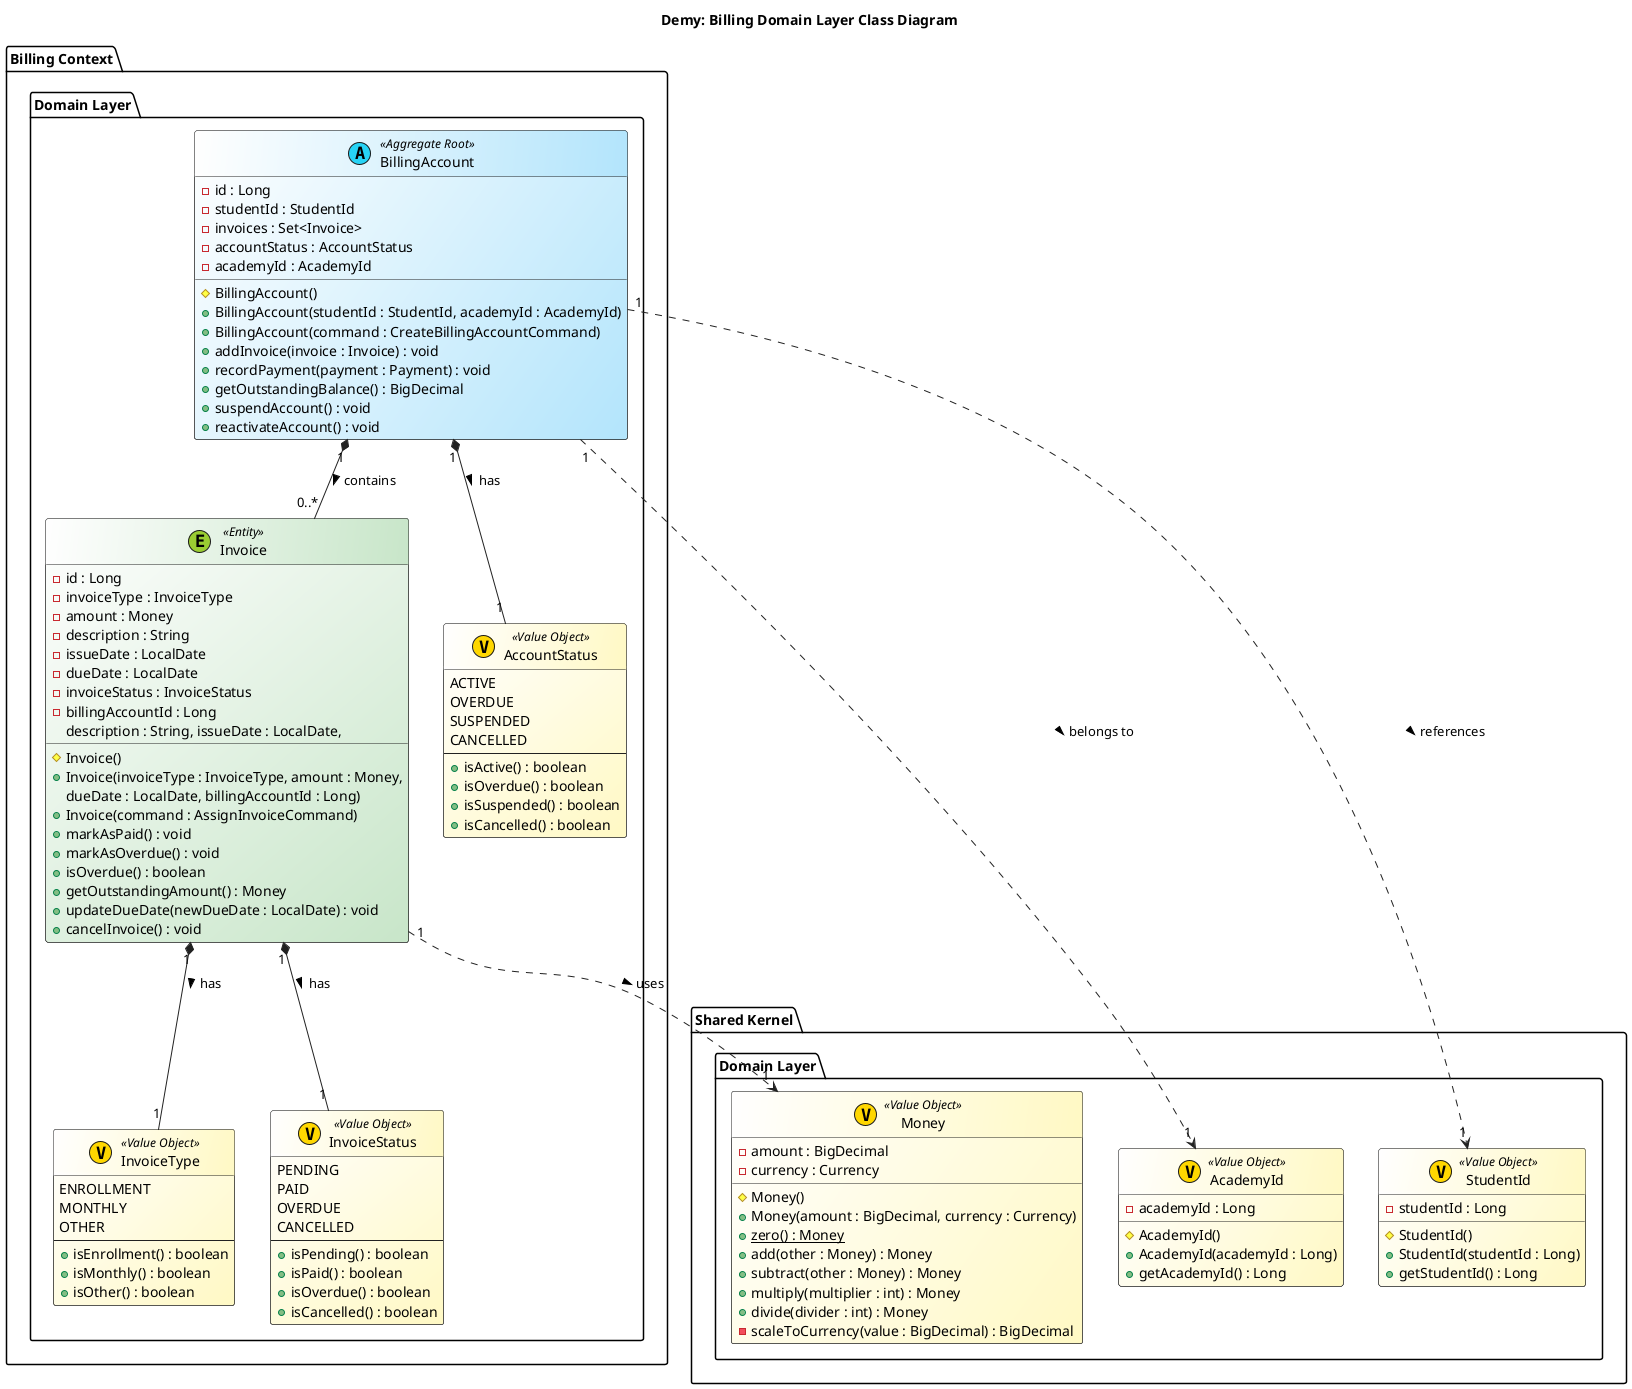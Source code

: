 @startuml Demy: Billing Domain Layer Class Diagram

title Demy: Billing Domain Layer Class Diagram

skinparam class {
    BackgroundColor<<Aggregate Root>> #FFFFFF/B3E5FC
    BackgroundColor<<Entity>> #FFFFFF/C8E6C9
    BackgroundColor<<Value Object>> #FFFFFF/FFF9C4
    BorderColor #212121
    ArrowColor #212121
    FontSize 14
}

package "Billing Context" {
    package "Domain Layer" {
        class "BillingAccount" <<(A, #27D3F5) Aggregate Root>> {
            - id : Long
            - studentId : StudentId
            - invoices : Set<Invoice>
            - accountStatus : AccountStatus
            - academyId : AcademyId
            # BillingAccount()
            + BillingAccount(studentId : StudentId, academyId : AcademyId)
            + BillingAccount(command : CreateBillingAccountCommand)
            + addInvoice(invoice : Invoice) : void
            + recordPayment(payment : Payment) : void
            + getOutstandingBalance() : BigDecimal
            + suspendAccount() : void
            + reactivateAccount() : void
        }

        class "Invoice" <<(E, #9ACD32) Entity>> {
            - id : Long
            - invoiceType : InvoiceType
            - amount : Money
            - description : String
            - issueDate : LocalDate
            - dueDate : LocalDate
            - invoiceStatus : InvoiceStatus
            - billingAccountId : Long
            # Invoice()
            + Invoice(invoiceType : InvoiceType, amount : Money,
              description : String, issueDate : LocalDate,
              dueDate : LocalDate, billingAccountId : Long)
            + Invoice(command : AssignInvoiceCommand)
            + markAsPaid() : void
            + markAsOverdue() : void
            + isOverdue() : boolean
            + getOutstandingAmount() : Money
            + updateDueDate(newDueDate : LocalDate) : void
            + cancelInvoice() : void
        }

        class "AccountStatus" <<(V, #FFD700) Value Object>> {
            ACTIVE
            OVERDUE
            SUSPENDED
            CANCELLED
            --
            + isActive() : boolean
            + isOverdue() : boolean
            + isSuspended() : boolean
            + isCancelled() : boolean
        }

        class "InvoiceType" <<(V, #FFD700) Value Object>> {
            ENROLLMENT
            MONTHLY
            OTHER
            --
            + isEnrollment() : boolean
            + isMonthly() : boolean
            + isOther() : boolean
        }

        class "InvoiceStatus" <<(V, #FFD700) Value Object>> {
            PENDING
            PAID
            OVERDUE
            CANCELLED
            --
            + isPending() : boolean
            + isPaid() : boolean
            + isOverdue() : boolean
            + isCancelled() : boolean
        }
    }
}

package "Shared Kernel" {
    package "Domain Layer" {
        class "AcademyId" <<(V, #FFD700) Value Object>> {
            - academyId : Long
            # AcademyId()
            + AcademyId(academyId : Long)
            + getAcademyId() : Long
        }

        class "StudentId" <<(V, #FFD700) Value Object>> {
            - studentId : Long
            # StudentId()
            + StudentId(studentId : Long)
            + getStudentId() : Long
        }

        class "Money" <<(V, #FFD700) Value Object>> {
            - amount : BigDecimal
            - currency : Currency
            # Money()
            + Money(amount : BigDecimal, currency : Currency)
            + {static} zero() : Money
            + add(other : Money) : Money
            + subtract(other : Money) : Money
            + multiply(multiplier : int) : Money
            + divide(divider : int) : Money
            - scaleToCurrency(value : BigDecimal) : BigDecimal
        }
    }
}

' Billing Relationships
BillingAccount "1" *-- "0..*" Invoice : contains >
BillingAccount "1" *-- "1" AccountStatus : has >
Invoice "1" *-- "1" InvoiceType : has >
Invoice "1" *-- "1" InvoiceStatus : has >

' Relationships between contexts
BillingAccount "1" ..> "1" StudentId : references >
BillingAccount "1" ..> "1" AcademyId : belongs to >
Invoice "1" ..> "1" Money : uses >

@enduml